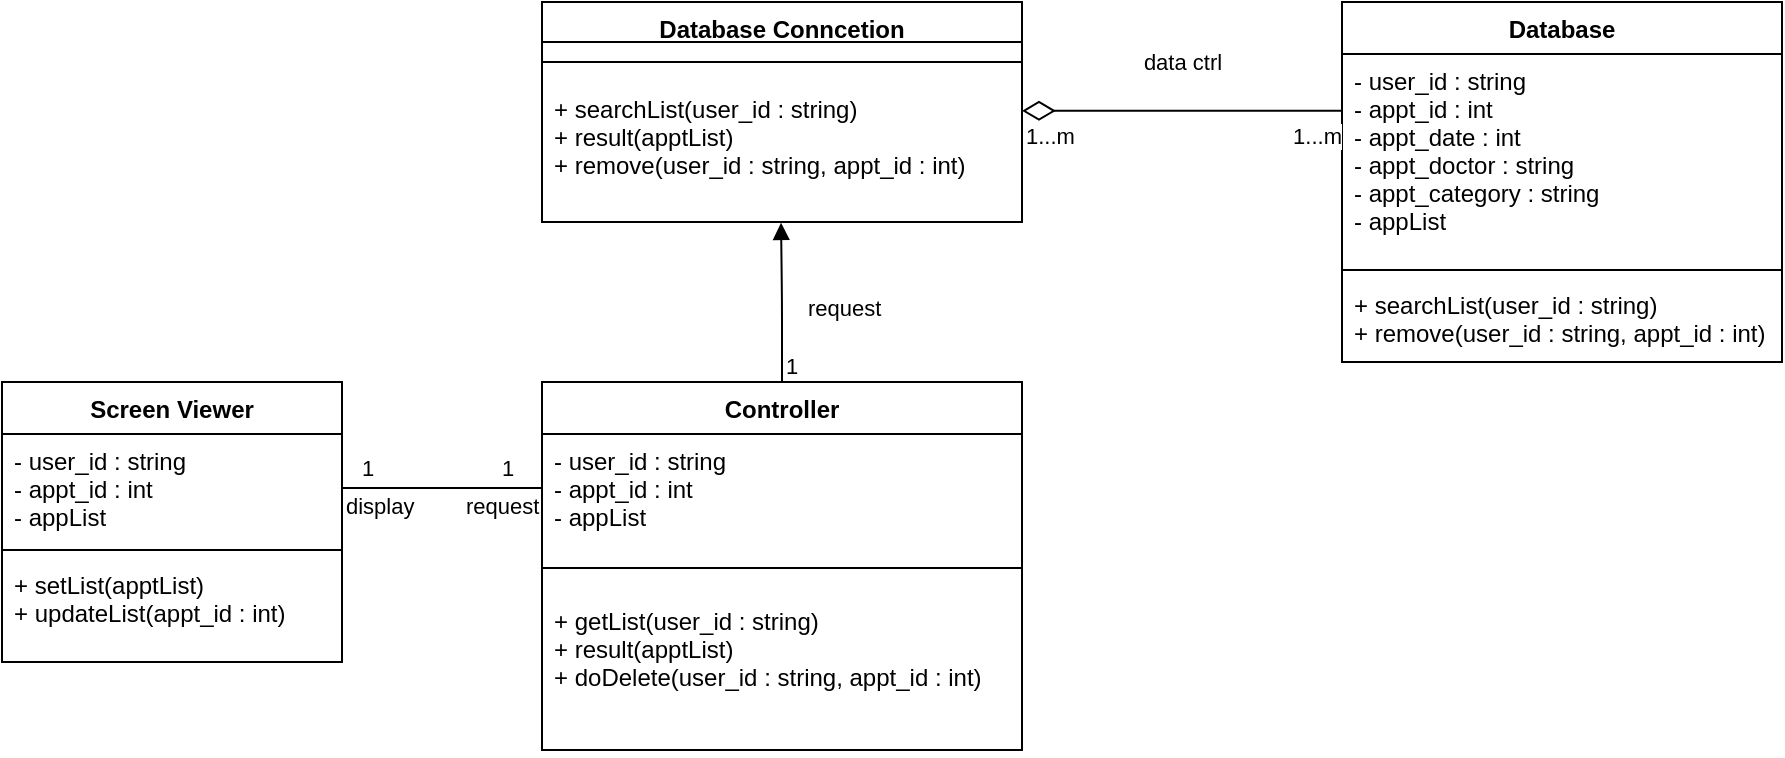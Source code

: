 <mxfile version="14.6.6" type="device"><diagram id="C5RBs43oDa-KdzZeNtuy" name="Page-1"><mxGraphModel dx="2031" dy="1134" grid="1" gridSize="10" guides="1" tooltips="1" connect="1" arrows="1" fold="1" page="1" pageScale="1" pageWidth="827" pageHeight="1169" math="0" shadow="0"><root><mxCell id="WIyWlLk6GJQsqaUBKTNV-0"/><mxCell id="WIyWlLk6GJQsqaUBKTNV-1" parent="WIyWlLk6GJQsqaUBKTNV-0"/><mxCell id="gQ0DmAIdSuvSI4p6kDdn-0" value="Screen Viewer&#10;" style="swimlane;fontStyle=1;align=center;verticalAlign=top;childLayout=stackLayout;horizontal=1;startSize=26;horizontalStack=0;resizeParent=1;resizeParentMax=0;resizeLast=0;collapsible=1;marginBottom=0;" vertex="1" parent="WIyWlLk6GJQsqaUBKTNV-1"><mxGeometry x="10" y="210" width="170" height="140" as="geometry"><mxRectangle x="120" y="120" width="100" height="26" as="alternateBounds"/></mxGeometry></mxCell><mxCell id="gQ0DmAIdSuvSI4p6kDdn-1" value="- user_id : string&#10;- appt_id : int&#10;- appList" style="text;strokeColor=none;fillColor=none;align=left;verticalAlign=top;spacingLeft=4;spacingRight=4;overflow=hidden;rotatable=0;points=[[0,0.5],[1,0.5]];portConstraint=eastwest;" vertex="1" parent="gQ0DmAIdSuvSI4p6kDdn-0"><mxGeometry y="26" width="170" height="54" as="geometry"/></mxCell><mxCell id="gQ0DmAIdSuvSI4p6kDdn-2" value="" style="line;strokeWidth=1;fillColor=none;align=left;verticalAlign=middle;spacingTop=-1;spacingLeft=3;spacingRight=3;rotatable=0;labelPosition=right;points=[];portConstraint=eastwest;" vertex="1" parent="gQ0DmAIdSuvSI4p6kDdn-0"><mxGeometry y="80" width="170" height="8" as="geometry"/></mxCell><mxCell id="gQ0DmAIdSuvSI4p6kDdn-3" value="+ setList(apptList)&#10;+ updateList(appt_id : int)&#10;" style="text;strokeColor=none;fillColor=none;align=left;verticalAlign=top;spacingLeft=4;spacingRight=4;overflow=hidden;rotatable=0;points=[[0,0.5],[1,0.5]];portConstraint=eastwest;" vertex="1" parent="gQ0DmAIdSuvSI4p6kDdn-0"><mxGeometry y="88" width="170" height="52" as="geometry"/></mxCell><mxCell id="gQ0DmAIdSuvSI4p6kDdn-6" value="Controller" style="swimlane;fontStyle=1;align=center;verticalAlign=top;childLayout=stackLayout;horizontal=1;startSize=26;horizontalStack=0;resizeParent=1;resizeParentMax=0;resizeLast=0;collapsible=1;marginBottom=0;" vertex="1" parent="WIyWlLk6GJQsqaUBKTNV-1"><mxGeometry x="280" y="210" width="240" height="184" as="geometry"/></mxCell><mxCell id="gQ0DmAIdSuvSI4p6kDdn-38" value="- user_id : string&#10;- appt_id : int&#10;- appList" style="text;strokeColor=none;fillColor=none;align=left;verticalAlign=top;spacingLeft=4;spacingRight=4;overflow=hidden;rotatable=0;points=[[0,0.5],[1,0.5]];portConstraint=eastwest;" vertex="1" parent="gQ0DmAIdSuvSI4p6kDdn-6"><mxGeometry y="26" width="240" height="54" as="geometry"/></mxCell><mxCell id="gQ0DmAIdSuvSI4p6kDdn-8" value="" style="line;strokeWidth=1;fillColor=none;align=left;verticalAlign=middle;spacingTop=-1;spacingLeft=3;spacingRight=3;rotatable=0;labelPosition=right;points=[];portConstraint=eastwest;" vertex="1" parent="gQ0DmAIdSuvSI4p6kDdn-6"><mxGeometry y="80" width="240" height="26" as="geometry"/></mxCell><mxCell id="gQ0DmAIdSuvSI4p6kDdn-9" value="+ getList(user_id : string)&#10;+ result(apptList)&#10;+ doDelete(user_id : string, appt_id : int)&#10;&#10;" style="text;strokeColor=none;fillColor=none;align=left;verticalAlign=top;spacingLeft=4;spacingRight=4;overflow=hidden;rotatable=0;points=[[0,0.5],[1,0.5]];portConstraint=eastwest;" vertex="1" parent="gQ0DmAIdSuvSI4p6kDdn-6"><mxGeometry y="106" width="240" height="78" as="geometry"/></mxCell><mxCell id="gQ0DmAIdSuvSI4p6kDdn-11" value="Database Conncetion" style="swimlane;fontStyle=1;align=center;verticalAlign=top;childLayout=stackLayout;horizontal=1;startSize=20;horizontalStack=0;resizeParent=1;resizeParentMax=0;resizeLast=0;collapsible=1;marginBottom=0;" vertex="1" parent="WIyWlLk6GJQsqaUBKTNV-1"><mxGeometry x="280" y="20" width="240" height="110" as="geometry"/></mxCell><mxCell id="gQ0DmAIdSuvSI4p6kDdn-12" value="" style="line;strokeWidth=1;fillColor=none;align=left;verticalAlign=middle;spacingTop=-1;spacingLeft=3;spacingRight=3;rotatable=0;labelPosition=right;points=[];portConstraint=eastwest;" vertex="1" parent="gQ0DmAIdSuvSI4p6kDdn-11"><mxGeometry y="20" width="240" height="20" as="geometry"/></mxCell><mxCell id="gQ0DmAIdSuvSI4p6kDdn-13" value="+ searchList(user_id : string)&#10;+ result(apptList)&#10;+ remove(user_id : string, appt_id : int)" style="text;strokeColor=none;fillColor=none;align=left;verticalAlign=top;spacingLeft=4;spacingRight=4;overflow=hidden;rotatable=0;points=[[0,0.5],[1,0.5]];portConstraint=eastwest;" vertex="1" parent="gQ0DmAIdSuvSI4p6kDdn-11"><mxGeometry y="40" width="240" height="70" as="geometry"/></mxCell><mxCell id="gQ0DmAIdSuvSI4p6kDdn-21" value="Database" style="swimlane;fontStyle=1;align=center;verticalAlign=top;childLayout=stackLayout;horizontal=1;startSize=26;horizontalStack=0;resizeParent=1;resizeParentMax=0;resizeLast=0;collapsible=1;marginBottom=0;" vertex="1" parent="WIyWlLk6GJQsqaUBKTNV-1"><mxGeometry x="680" y="20" width="220" height="180" as="geometry"/></mxCell><mxCell id="gQ0DmAIdSuvSI4p6kDdn-22" value="- user_id : string&#10;- appt_id : int &#10;- appt_date : int&#10;- appt_doctor : string&#10;- appt_category : string&#10;- appList&#10;" style="text;strokeColor=none;fillColor=none;align=left;verticalAlign=top;spacingLeft=4;spacingRight=4;overflow=hidden;rotatable=0;points=[[0,0.5],[1,0.5]];portConstraint=eastwest;" vertex="1" parent="gQ0DmAIdSuvSI4p6kDdn-21"><mxGeometry y="26" width="220" height="104" as="geometry"/></mxCell><mxCell id="gQ0DmAIdSuvSI4p6kDdn-23" value="" style="line;strokeWidth=1;fillColor=none;align=left;verticalAlign=middle;spacingTop=-1;spacingLeft=3;spacingRight=3;rotatable=0;labelPosition=right;points=[];portConstraint=eastwest;" vertex="1" parent="gQ0DmAIdSuvSI4p6kDdn-21"><mxGeometry y="130" width="220" height="8" as="geometry"/></mxCell><mxCell id="gQ0DmAIdSuvSI4p6kDdn-24" value="+ searchList(user_id : string)&#10;+ remove(user_id : string, appt_id : int)" style="text;strokeColor=none;fillColor=none;align=left;verticalAlign=top;spacingLeft=4;spacingRight=4;overflow=hidden;rotatable=0;points=[[0,0.5],[1,0.5]];portConstraint=eastwest;" vertex="1" parent="gQ0DmAIdSuvSI4p6kDdn-21"><mxGeometry y="138" width="220" height="42" as="geometry"/></mxCell><mxCell id="gQ0DmAIdSuvSI4p6kDdn-41" value="" style="endArrow=none;html=1;edgeStyle=orthogonalEdgeStyle;exitX=1;exitY=0.5;exitDx=0;exitDy=0;" edge="1" parent="WIyWlLk6GJQsqaUBKTNV-1" source="gQ0DmAIdSuvSI4p6kDdn-1" target="gQ0DmAIdSuvSI4p6kDdn-38"><mxGeometry relative="1" as="geometry"><mxPoint x="200" y="280" as="sourcePoint"/><mxPoint x="360" y="280" as="targetPoint"/></mxGeometry></mxCell><mxCell id="gQ0DmAIdSuvSI4p6kDdn-42" value="display" style="edgeLabel;resizable=0;html=1;align=left;verticalAlign=bottom;" connectable="0" vertex="1" parent="gQ0DmAIdSuvSI4p6kDdn-41"><mxGeometry x="-1" relative="1" as="geometry"><mxPoint y="17" as="offset"/></mxGeometry></mxCell><mxCell id="gQ0DmAIdSuvSI4p6kDdn-44" value="1" style="edgeLabel;resizable=0;html=1;align=left;verticalAlign=bottom;" connectable="0" vertex="1" parent="WIyWlLk6GJQsqaUBKTNV-1"><mxGeometry x="180" y="280" as="geometry"><mxPoint x="78" y="-19" as="offset"/></mxGeometry></mxCell><mxCell id="gQ0DmAIdSuvSI4p6kDdn-45" value="request" style="edgeLabel;resizable=0;html=1;align=left;verticalAlign=bottom;" connectable="0" vertex="1" parent="WIyWlLk6GJQsqaUBKTNV-1"><mxGeometry x="240" y="280" as="geometry"/></mxCell><mxCell id="gQ0DmAIdSuvSI4p6kDdn-46" value="1" style="edgeLabel;resizable=0;html=1;align=left;verticalAlign=bottom;" connectable="0" vertex="1" parent="WIyWlLk6GJQsqaUBKTNV-1"><mxGeometry x="110" y="280" as="geometry"><mxPoint x="78" y="-19" as="offset"/></mxGeometry></mxCell><mxCell id="gQ0DmAIdSuvSI4p6kDdn-50" value="request" style="endArrow=block;endFill=1;html=1;edgeStyle=orthogonalEdgeStyle;align=left;verticalAlign=top;exitX=0.5;exitY=0;exitDx=0;exitDy=0;entryX=0.498;entryY=1.006;entryDx=0;entryDy=0;entryPerimeter=0;" edge="1" parent="WIyWlLk6GJQsqaUBKTNV-1" source="gQ0DmAIdSuvSI4p6kDdn-6" target="gQ0DmAIdSuvSI4p6kDdn-13"><mxGeometry x="0.262" y="-11" relative="1" as="geometry"><mxPoint x="220" y="480" as="sourcePoint"/><mxPoint x="360" y="170" as="targetPoint"/><mxPoint as="offset"/></mxGeometry></mxCell><mxCell id="gQ0DmAIdSuvSI4p6kDdn-51" value="1" style="edgeLabel;resizable=0;html=1;align=left;verticalAlign=bottom;" connectable="0" vertex="1" parent="gQ0DmAIdSuvSI4p6kDdn-50"><mxGeometry x="-1" relative="1" as="geometry"/></mxCell><mxCell id="gQ0DmAIdSuvSI4p6kDdn-60" value="data ctrl" style="endArrow=none;html=1;endSize=12;startArrow=diamondThin;startSize=14;startFill=0;edgeStyle=orthogonalEdgeStyle;endFill=0;" edge="1" parent="WIyWlLk6GJQsqaUBKTNV-1"><mxGeometry y="24" relative="1" as="geometry"><mxPoint x="520" y="74.41" as="sourcePoint"/><mxPoint x="680" y="74.41" as="targetPoint"/><mxPoint as="offset"/></mxGeometry></mxCell><mxCell id="gQ0DmAIdSuvSI4p6kDdn-61" value="1...m" style="edgeLabel;resizable=0;html=1;align=left;verticalAlign=top;" connectable="0" vertex="1" parent="gQ0DmAIdSuvSI4p6kDdn-60"><mxGeometry x="-1" relative="1" as="geometry"/></mxCell><mxCell id="gQ0DmAIdSuvSI4p6kDdn-62" value="1...m" style="edgeLabel;resizable=0;html=1;align=right;verticalAlign=top;" connectable="0" vertex="1" parent="gQ0DmAIdSuvSI4p6kDdn-60"><mxGeometry x="1" relative="1" as="geometry"/></mxCell></root></mxGraphModel></diagram></mxfile>
